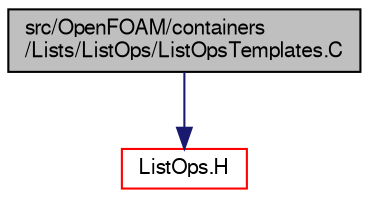 digraph "src/OpenFOAM/containers/Lists/ListOps/ListOpsTemplates.C"
{
  bgcolor="transparent";
  edge [fontname="FreeSans",fontsize="10",labelfontname="FreeSans",labelfontsize="10"];
  node [fontname="FreeSans",fontsize="10",shape=record];
  Node0 [label="src/OpenFOAM/containers\l/Lists/ListOps/ListOpsTemplates.C",height=0.2,width=0.4,color="black", fillcolor="grey75", style="filled", fontcolor="black"];
  Node0 -> Node1 [color="midnightblue",fontsize="10",style="solid",fontname="FreeSans"];
  Node1 [label="ListOps.H",height=0.2,width=0.4,color="red",URL="$a08687.html",tooltip="Various functions to operate on Lists. "];
}
